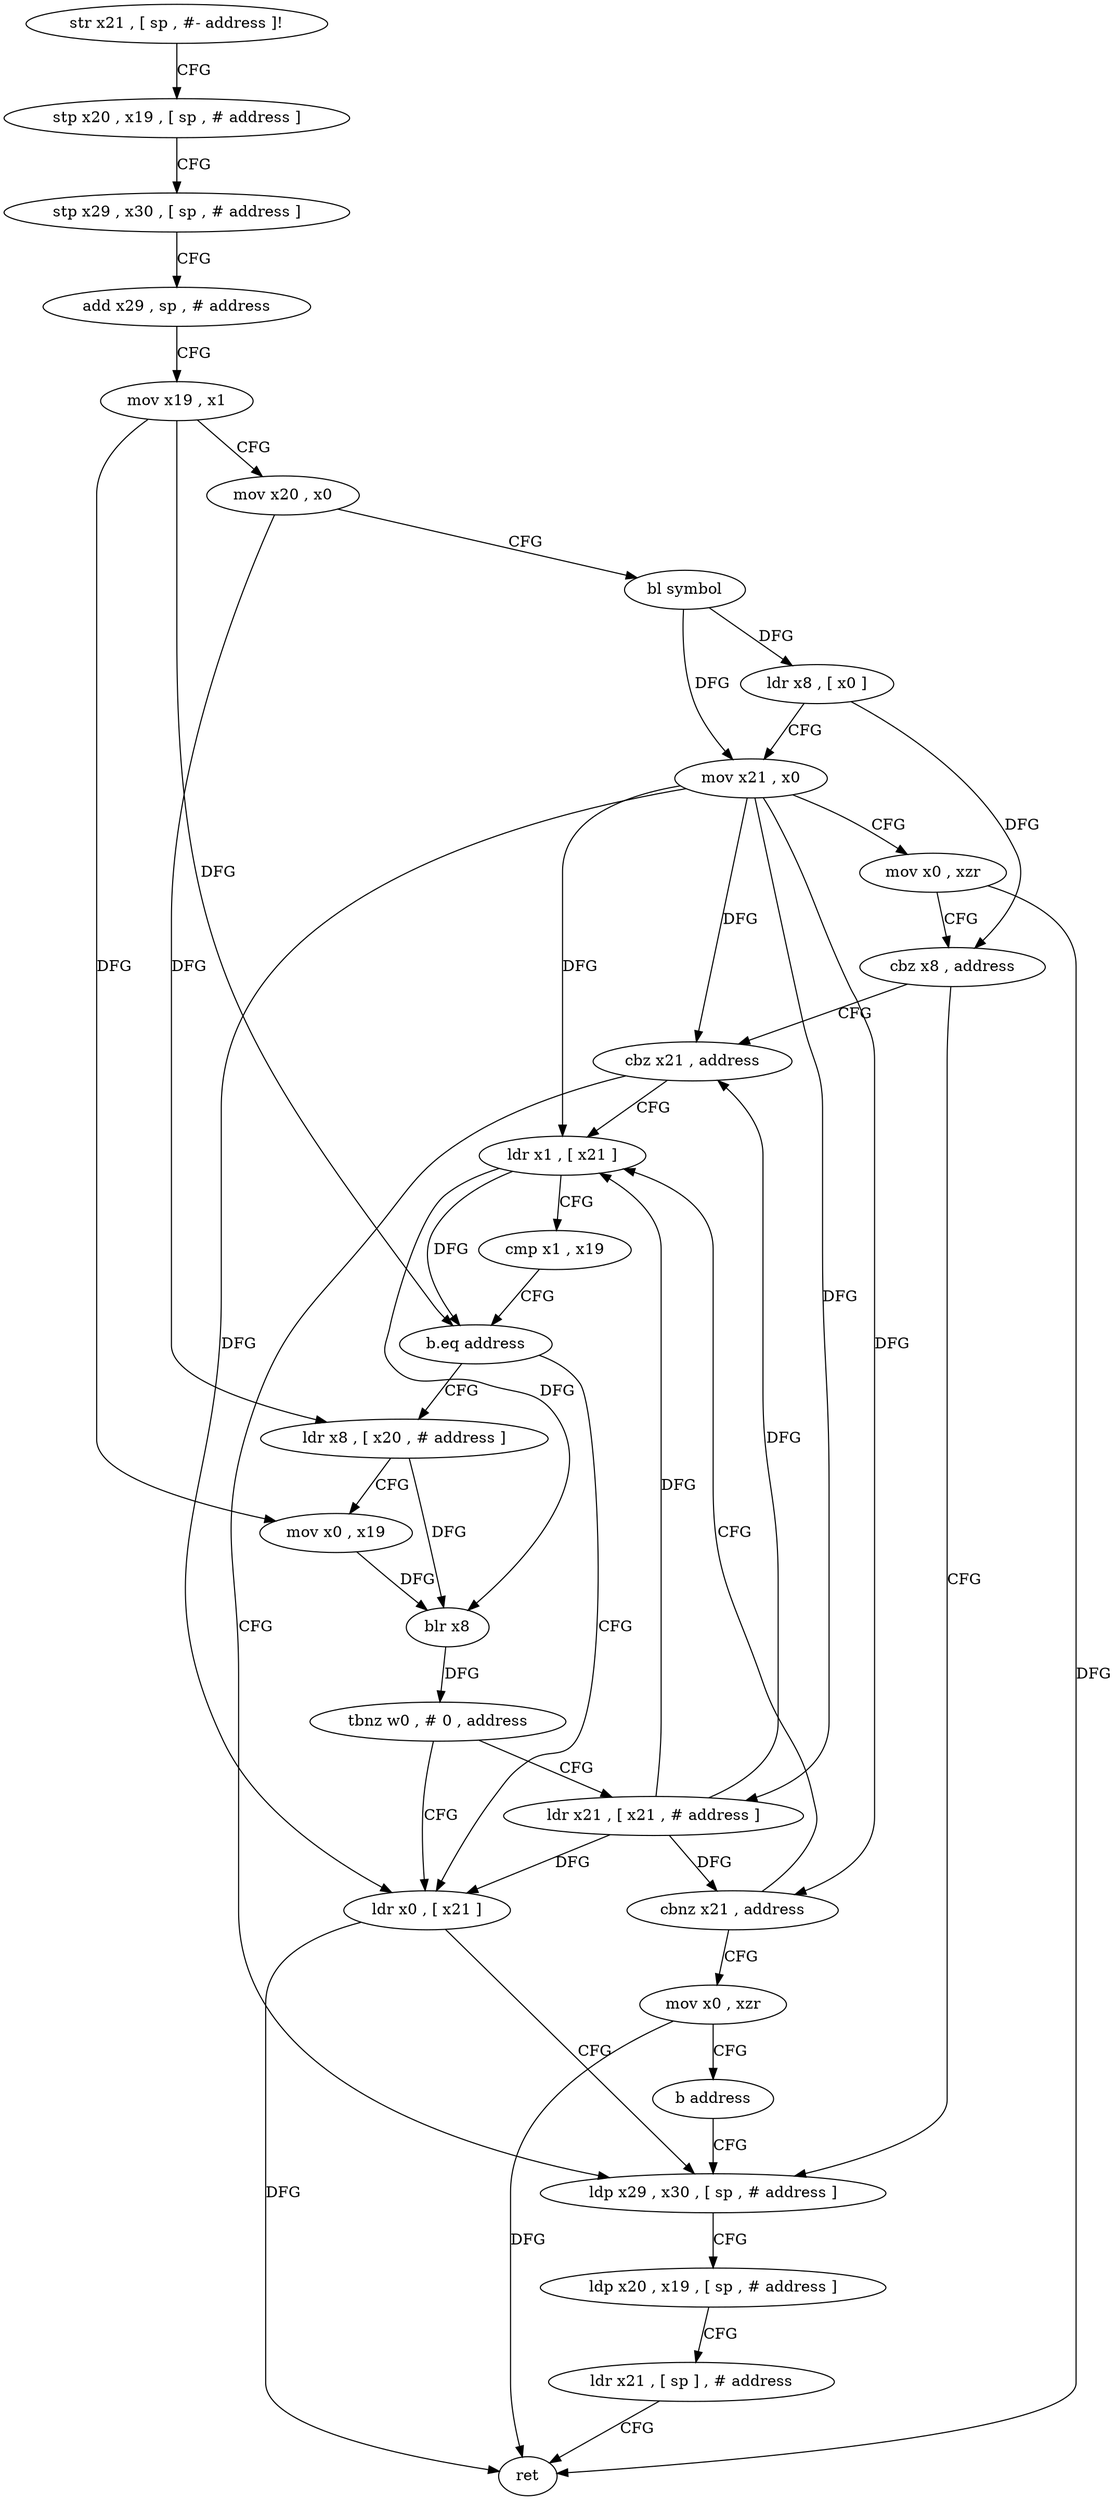 digraph "func" {
"4219776" [label = "str x21 , [ sp , #- address ]!" ]
"4219780" [label = "stp x20 , x19 , [ sp , # address ]" ]
"4219784" [label = "stp x29 , x30 , [ sp , # address ]" ]
"4219788" [label = "add x29 , sp , # address" ]
"4219792" [label = "mov x19 , x1" ]
"4219796" [label = "mov x20 , x0" ]
"4219800" [label = "bl symbol" ]
"4219804" [label = "ldr x8 , [ x0 ]" ]
"4219808" [label = "mov x21 , x0" ]
"4219812" [label = "mov x0 , xzr" ]
"4219816" [label = "cbz x8 , address" ]
"4219872" [label = "ldp x29 , x30 , [ sp , # address ]" ]
"4219820" [label = "cbz x21 , address" ]
"4219876" [label = "ldp x20 , x19 , [ sp , # address ]" ]
"4219880" [label = "ldr x21 , [ sp ] , # address" ]
"4219884" [label = "ret" ]
"4219824" [label = "ldr x1 , [ x21 ]" ]
"4219828" [label = "cmp x1 , x19" ]
"4219832" [label = "b.eq address" ]
"4219868" [label = "ldr x0 , [ x21 ]" ]
"4219836" [label = "ldr x8 , [ x20 , # address ]" ]
"4219840" [label = "mov x0 , x19" ]
"4219844" [label = "blr x8" ]
"4219848" [label = "tbnz w0 , # 0 , address" ]
"4219852" [label = "ldr x21 , [ x21 , # address ]" ]
"4219856" [label = "cbnz x21 , address" ]
"4219860" [label = "mov x0 , xzr" ]
"4219864" [label = "b address" ]
"4219776" -> "4219780" [ label = "CFG" ]
"4219780" -> "4219784" [ label = "CFG" ]
"4219784" -> "4219788" [ label = "CFG" ]
"4219788" -> "4219792" [ label = "CFG" ]
"4219792" -> "4219796" [ label = "CFG" ]
"4219792" -> "4219832" [ label = "DFG" ]
"4219792" -> "4219840" [ label = "DFG" ]
"4219796" -> "4219800" [ label = "CFG" ]
"4219796" -> "4219836" [ label = "DFG" ]
"4219800" -> "4219804" [ label = "DFG" ]
"4219800" -> "4219808" [ label = "DFG" ]
"4219804" -> "4219808" [ label = "CFG" ]
"4219804" -> "4219816" [ label = "DFG" ]
"4219808" -> "4219812" [ label = "CFG" ]
"4219808" -> "4219820" [ label = "DFG" ]
"4219808" -> "4219824" [ label = "DFG" ]
"4219808" -> "4219868" [ label = "DFG" ]
"4219808" -> "4219852" [ label = "DFG" ]
"4219808" -> "4219856" [ label = "DFG" ]
"4219812" -> "4219816" [ label = "CFG" ]
"4219812" -> "4219884" [ label = "DFG" ]
"4219816" -> "4219872" [ label = "CFG" ]
"4219816" -> "4219820" [ label = "CFG" ]
"4219872" -> "4219876" [ label = "CFG" ]
"4219820" -> "4219872" [ label = "CFG" ]
"4219820" -> "4219824" [ label = "CFG" ]
"4219876" -> "4219880" [ label = "CFG" ]
"4219880" -> "4219884" [ label = "CFG" ]
"4219824" -> "4219828" [ label = "CFG" ]
"4219824" -> "4219832" [ label = "DFG" ]
"4219824" -> "4219844" [ label = "DFG" ]
"4219828" -> "4219832" [ label = "CFG" ]
"4219832" -> "4219868" [ label = "CFG" ]
"4219832" -> "4219836" [ label = "CFG" ]
"4219868" -> "4219872" [ label = "CFG" ]
"4219868" -> "4219884" [ label = "DFG" ]
"4219836" -> "4219840" [ label = "CFG" ]
"4219836" -> "4219844" [ label = "DFG" ]
"4219840" -> "4219844" [ label = "DFG" ]
"4219844" -> "4219848" [ label = "DFG" ]
"4219848" -> "4219868" [ label = "CFG" ]
"4219848" -> "4219852" [ label = "CFG" ]
"4219852" -> "4219856" [ label = "DFG" ]
"4219852" -> "4219820" [ label = "DFG" ]
"4219852" -> "4219824" [ label = "DFG" ]
"4219852" -> "4219868" [ label = "DFG" ]
"4219856" -> "4219824" [ label = "CFG" ]
"4219856" -> "4219860" [ label = "CFG" ]
"4219860" -> "4219864" [ label = "CFG" ]
"4219860" -> "4219884" [ label = "DFG" ]
"4219864" -> "4219872" [ label = "CFG" ]
}
